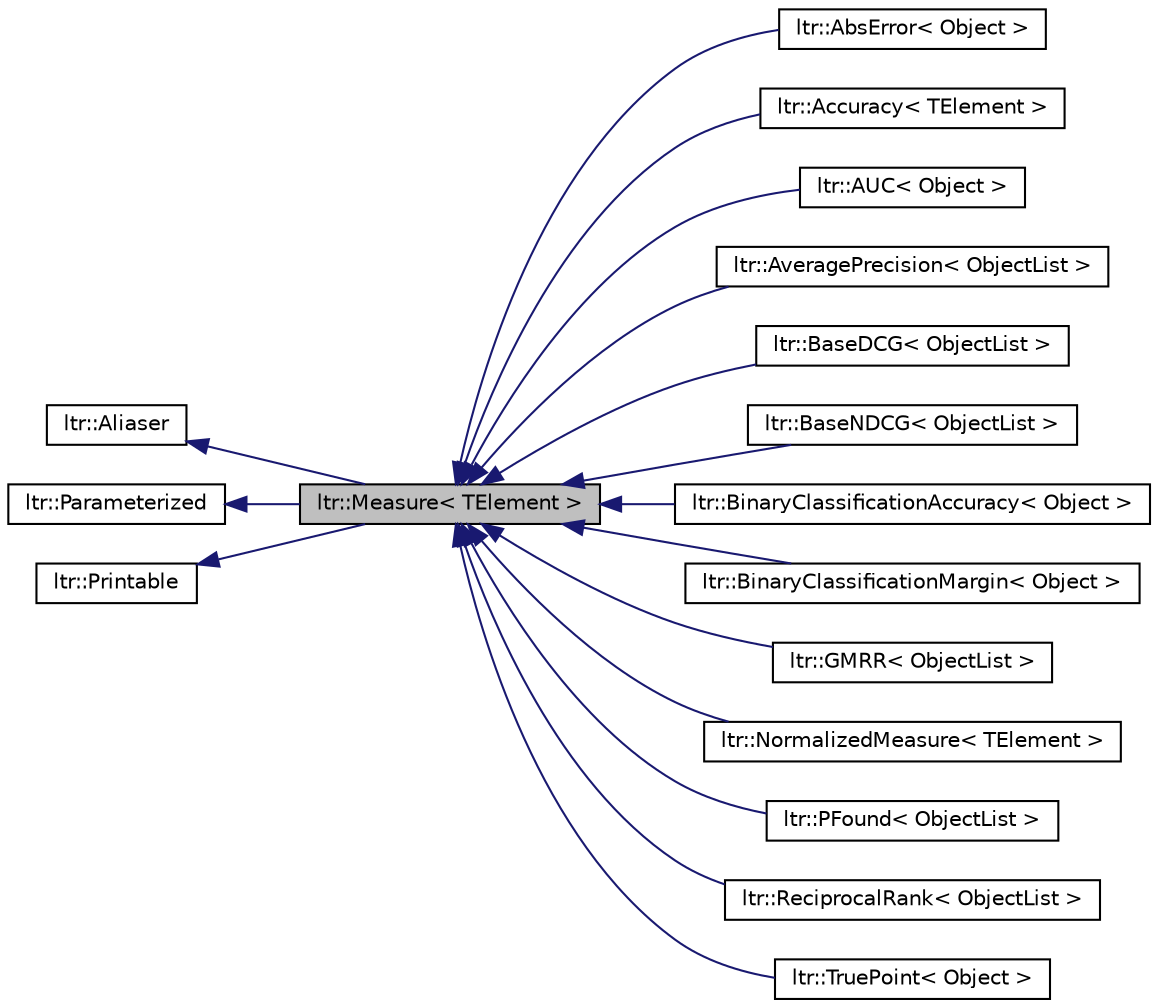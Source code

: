 digraph G
{
  edge [fontname="Helvetica",fontsize="10",labelfontname="Helvetica",labelfontsize="10"];
  node [fontname="Helvetica",fontsize="10",shape=record];
  rankdir="LR";
  Node1 [label="ltr::Measure\< TElement \>",height=0.2,width=0.4,color="black", fillcolor="grey75", style="filled" fontcolor="black"];
  Node2 -> Node1 [dir="back",color="midnightblue",fontsize="10",style="solid",fontname="Helvetica"];
  Node2 [label="ltr::Aliaser",height=0.2,width=0.4,color="black", fillcolor="white", style="filled",URL="$classltr_1_1_aliaser.html",tooltip="Inherit from this class in order to use alias."];
  Node3 -> Node1 [dir="back",color="midnightblue",fontsize="10",style="solid",fontname="Helvetica"];
  Node3 [label="ltr::Parameterized",height=0.2,width=0.4,color="black", fillcolor="white", style="filled",URL="$classltr_1_1_parameterized.html"];
  Node4 -> Node1 [dir="back",color="midnightblue",fontsize="10",style="solid",fontname="Helvetica"];
  Node4 [label="ltr::Printable",height=0.2,width=0.4,color="black", fillcolor="white", style="filled",URL="$classltr_1_1_printable.html"];
  Node1 -> Node5 [dir="back",color="midnightblue",fontsize="10",style="solid",fontname="Helvetica"];
  Node5 [label="ltr::AbsError\< Object \>",height=0.2,width=0.4,color="black", fillcolor="white", style="filled",URL="$classltr_1_1_abs_error.html"];
  Node1 -> Node6 [dir="back",color="midnightblue",fontsize="10",style="solid",fontname="Helvetica"];
  Node6 [label="ltr::Accuracy\< TElement \>",height=0.2,width=0.4,color="black", fillcolor="white", style="filled",URL="$classltr_1_1_accuracy.html"];
  Node1 -> Node7 [dir="back",color="midnightblue",fontsize="10",style="solid",fontname="Helvetica"];
  Node7 [label="ltr::AUC\< Object \>",height=0.2,width=0.4,color="black", fillcolor="white", style="filled",URL="$classltr_1_1_a_u_c.html"];
  Node1 -> Node8 [dir="back",color="midnightblue",fontsize="10",style="solid",fontname="Helvetica"];
  Node8 [label="ltr::AveragePrecision\< ObjectList \>",height=0.2,width=0.4,color="black", fillcolor="white", style="filled",URL="$classltr_1_1_average_precision.html"];
  Node1 -> Node9 [dir="back",color="midnightblue",fontsize="10",style="solid",fontname="Helvetica"];
  Node9 [label="ltr::BaseDCG\< ObjectList \>",height=0.2,width=0.4,color="black", fillcolor="white", style="filled",URL="$classltr_1_1_base_d_c_g.html"];
  Node1 -> Node10 [dir="back",color="midnightblue",fontsize="10",style="solid",fontname="Helvetica"];
  Node10 [label="ltr::BaseNDCG\< ObjectList \>",height=0.2,width=0.4,color="black", fillcolor="white", style="filled",URL="$classltr_1_1_base_n_d_c_g.html"];
  Node1 -> Node11 [dir="back",color="midnightblue",fontsize="10",style="solid",fontname="Helvetica"];
  Node11 [label="ltr::BinaryClassificationAccuracy\< Object \>",height=0.2,width=0.4,color="black", fillcolor="white", style="filled",URL="$classltr_1_1_binary_classification_accuracy.html"];
  Node1 -> Node12 [dir="back",color="midnightblue",fontsize="10",style="solid",fontname="Helvetica"];
  Node12 [label="ltr::BinaryClassificationMargin\< Object \>",height=0.2,width=0.4,color="black", fillcolor="white", style="filled",URL="$classltr_1_1_binary_classification_margin.html"];
  Node1 -> Node13 [dir="back",color="midnightblue",fontsize="10",style="solid",fontname="Helvetica"];
  Node13 [label="ltr::GMRR\< ObjectList \>",height=0.2,width=0.4,color="black", fillcolor="white", style="filled",URL="$classltr_1_1_g_m_r_r.html"];
  Node1 -> Node14 [dir="back",color="midnightblue",fontsize="10",style="solid",fontname="Helvetica"];
  Node14 [label="ltr::NormalizedMeasure\< TElement \>",height=0.2,width=0.4,color="black", fillcolor="white", style="filled",URL="$classltr_1_1_normalized_measure.html"];
  Node1 -> Node15 [dir="back",color="midnightblue",fontsize="10",style="solid",fontname="Helvetica"];
  Node15 [label="ltr::PFound\< ObjectList \>",height=0.2,width=0.4,color="black", fillcolor="white", style="filled",URL="$classltr_1_1_p_found.html"];
  Node1 -> Node16 [dir="back",color="midnightblue",fontsize="10",style="solid",fontname="Helvetica"];
  Node16 [label="ltr::ReciprocalRank\< ObjectList \>",height=0.2,width=0.4,color="black", fillcolor="white", style="filled",URL="$classltr_1_1_reciprocal_rank.html"];
  Node1 -> Node17 [dir="back",color="midnightblue",fontsize="10",style="solid",fontname="Helvetica"];
  Node17 [label="ltr::TruePoint\< Object \>",height=0.2,width=0.4,color="black", fillcolor="white", style="filled",URL="$classltr_1_1_true_point.html"];
}
